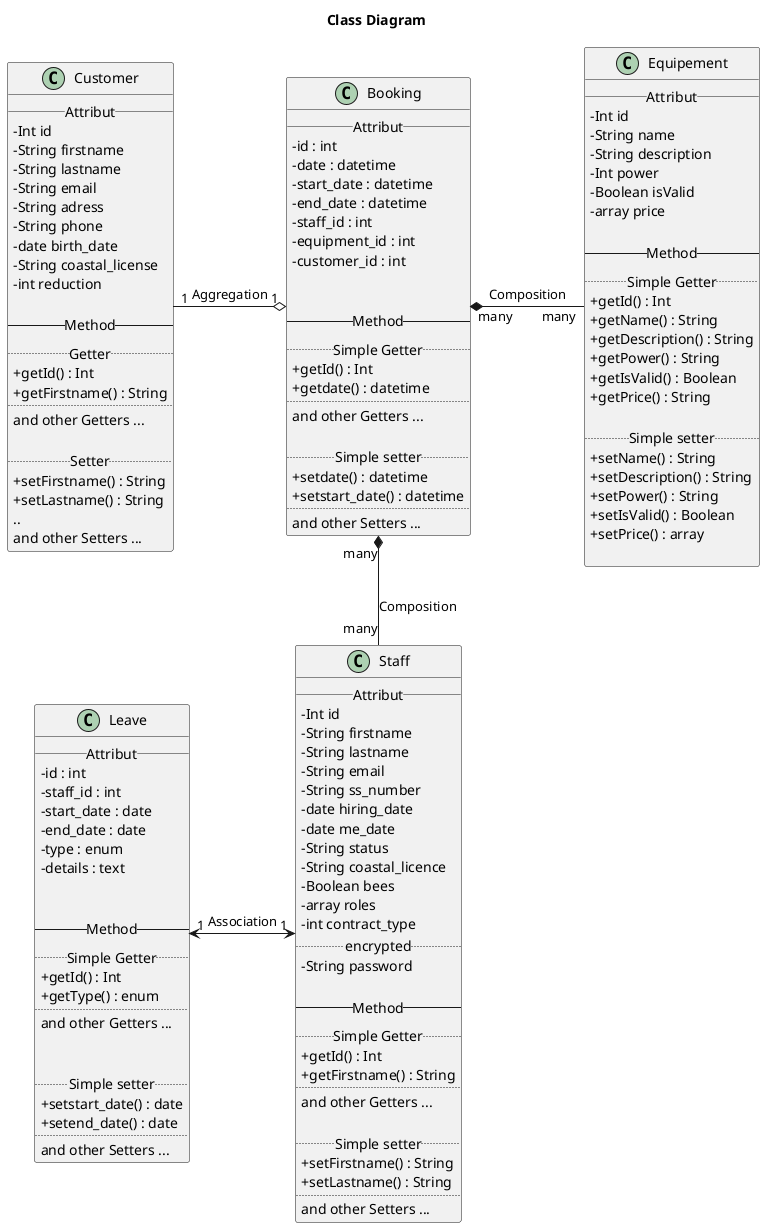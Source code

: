 @startuml

title  Class Diagram

skinparam classAttributeIconSize 0


class Customer{
    __ Attribut __
    -Int id
    -String firstname
    -String lastname
    -String email
    -String adress
    -String phone
    -date birth_date
    -String coastal_license
    -int reduction

    -- Method --
    .. Getter ..
    + getId() : Int
    + getFirstname() : String
    ..
    and other Getters ...

    .. Setter ..
    + setFirstname() : String
    + setLastname() : String
        ..
    and other Setters ...
}

class Equipement {
    __ Attribut __
    -Int id
    -String name
    -String description
    -Int power
    -Boolean isValid
    -array price

    -- Method --
    .. Simple Getter ..
    + getId() : Int
    + getName() : String
    + getDescription() : String
    + getPower() : String
    + getIsValid() : Boolean
    + getPrice() : String

    .. Simple setter ..
    + setName() : String
    + setDescription() : String
    + setPower() : String
    + setIsValid() : Boolean
    + setPrice() : array

}


class Staff{
    __ Attribut __
    -Int id
    -String firstname
    -String lastname
    -String email
    -String ss_number
    -date hiring_date
    -date me_date
    -String status
    -String coastal_licence
    -Boolean bees
    -array roles
    -int contract_type
    .. encrypted ..
    -String password

    -- Method --
    .. Simple Getter ..
    + getId() : Int
    + getFirstname() : String
    ..
    and other Getters ...

    .. Simple setter ..
    + setFirstname() : String
    + setLastname() : String
    ..
    and other Setters ...
}


class Booking{
    __ Attribut __
    - id : int 
	- date : datetime 
	- start_date : datetime 
	- end_date : datetime 
	- staff_id : int
	- equipment_id : int
	- customer_id : int 


    -- Method --
    .. Simple Getter ..
    + getId() : Int
    + getdate() : datetime
    ..
    and other Getters ...

    .. Simple setter ..
    + setdate() : datetime
    + setstart_date() : datetime
    ..
    and other Setters ...
}


class Leave {
    __ Attribut __
    - id : int 
	- staff_id : int
	- start_date : date 
	- end_date : date
	- type : enum
	- details : text 


    -- Method --
    .. Simple Getter ..
    + getId() : Int
    + getType() : enum
    ..
    and other Getters ...


    .. Simple setter ..
    + setstart_date() : date
    + setend_date() : date
    ..
    and other Setters ...
}

Booking "many"*-right-"many" Equipement: Composition
Booking  "1" o-left- "1" Customer: Aggregation
Booking "many"*-down-"many" Staff: Composition
Staff "1" <-left-> "1" Leave: Association


@enduml